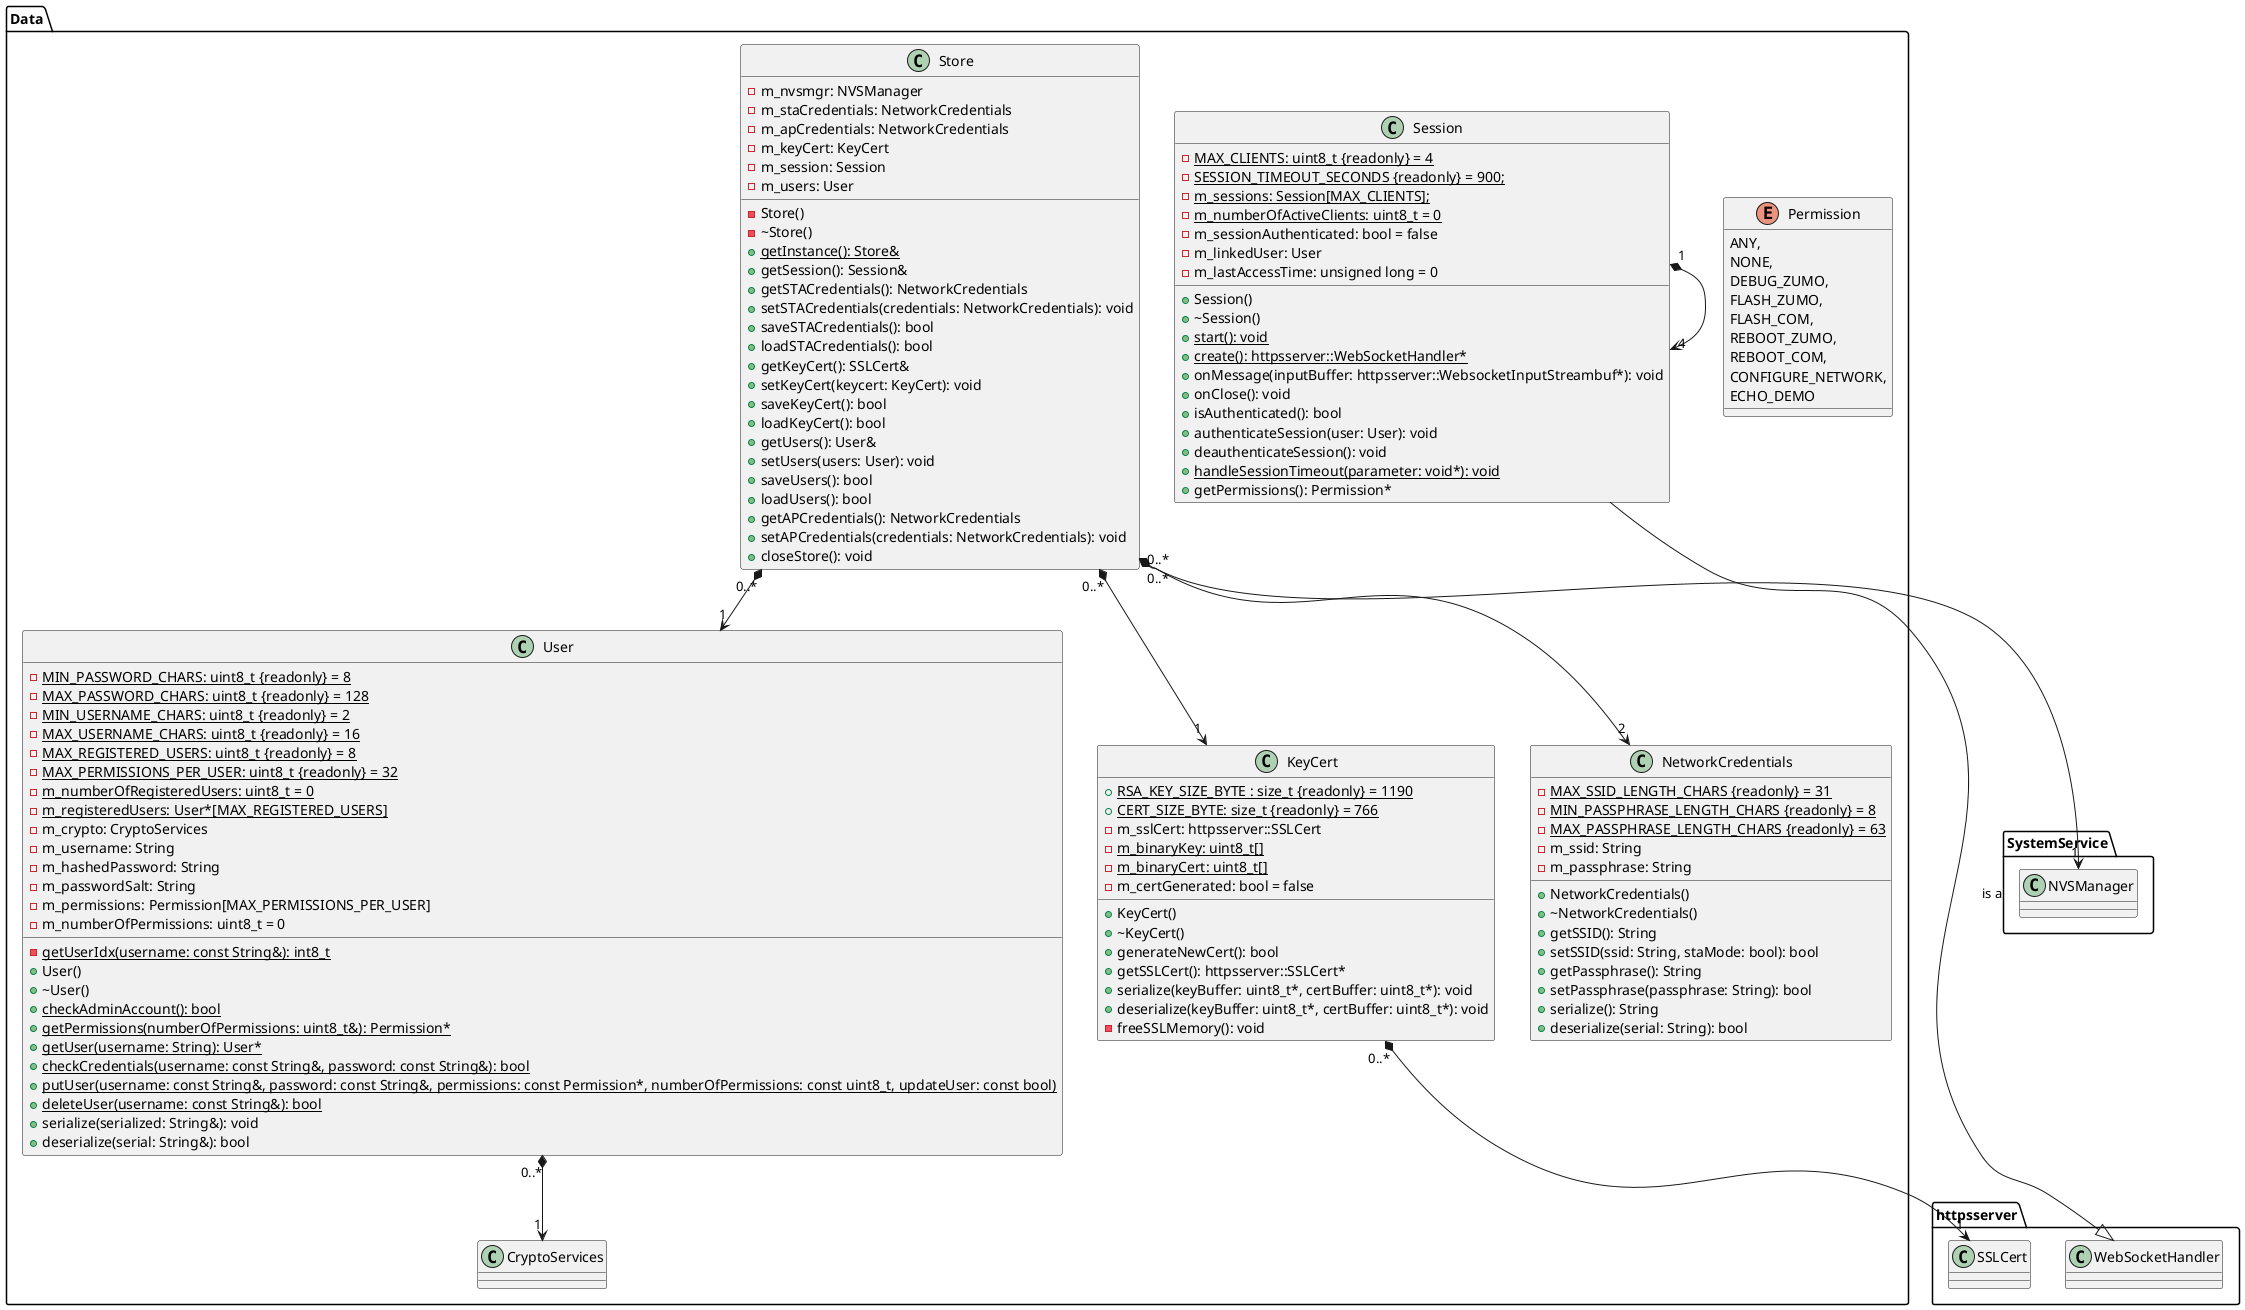 @startuml
package SystemService
{
    class NVSManager
    {
    }
}

package httpsserver
{
    class SSLCert
    class WebSocketHandler
}

package Data
{
    class NetworkCredentials
    {
        - {static} MAX_SSID_LENGTH_CHARS {readonly} = 31
        - {static} MIN_PASSPHRASE_LENGTH_CHARS {readonly} = 8
        - {static} MAX_PASSPHRASE_LENGTH_CHARS {readonly} = 63
        - m_ssid: String
        - m_passphrase: String

        + NetworkCredentials()
        + ~NetworkCredentials()
        + getSSID(): String
        + setSSID(ssid: String, staMode: bool): bool
        + getPassphrase(): String
        + setPassphrase(passphrase: String): bool
        + serialize(): String
        + deserialize(serial: String): bool
    }

    class KeyCert
    {
        + {static} RSA_KEY_SIZE_BYTE : size_t {readonly} = 1190
        + {static} CERT_SIZE_BYTE: size_t {readonly} = 766
        - m_sslCert: httpsserver::SSLCert
        - {static} m_binaryKey: uint8_t[]
        - {static} m_binaryCert: uint8_t[]
        - m_certGenerated: bool = false
        + KeyCert()
        + ~KeyCert()
        + generateNewCert(): bool
        + getSSLCert(): httpsserver::SSLCert*
        + serialize(keyBuffer: uint8_t*, certBuffer: uint8_t*): void
        + deserialize(keyBuffer: uint8_t*, certBuffer: uint8_t*): void
        - freeSSLMemory(): void
    }
    KeyCert "0..*" *--> "1" SSLCert

    enum Permission
    {
        ANY,
        NONE,
        DEBUG_ZUMO,
        FLASH_ZUMO,
        FLASH_COM,
        REBOOT_ZUMO,
        REBOOT_COM,
        CONFIGURE_NETWORK,
        ECHO_DEMO
    }

    class User
    {
        - {static} MIN_PASSWORD_CHARS: uint8_t {readonly} = 8
        - {static} MAX_PASSWORD_CHARS: uint8_t {readonly} = 128
        - {static} MIN_USERNAME_CHARS: uint8_t {readonly} = 2
        - {static} MAX_USERNAME_CHARS: uint8_t {readonly} = 16
        - {static} MAX_REGISTERED_USERS: uint8_t {readonly} = 8
        - {static} MAX_PERMISSIONS_PER_USER: uint8_t {readonly} = 32
        - {static} m_numberOfRegisteredUsers: uint8_t = 0
        - {static} m_registeredUsers: User*[MAX_REGISTERED_USERS]
        - m_crypto: CryptoServices
        - m_username: String
        - m_hashedPassword: String
        - m_passwordSalt: String
        - m_permissions: Permission[MAX_PERMISSIONS_PER_USER]
        - m_numberOfPermissions: uint8_t = 0
        - {static} getUserIdx(username: const String&): int8_t
        + User()
        + ~User()
        + {static} checkAdminAccount(): bool
        + {static} getPermissions(numberOfPermissions: uint8_t&): Permission*
        + {static} getUser(username: String): User*
        + {static} checkCredentials(username: const String&, password: const String&): bool
        + {static} putUser(username: const String&, password: const String&, permissions: const Permission*, numberOfPermissions: const uint8_t, updateUser: const bool)
        + {static} deleteUser(username: const String&): bool
        + serialize(serialized: String&): void
        + deserialize(serial: String&): bool
    }
    User "0..*" *--> "1" CryptoServices

    class Session
    {
        - {static} MAX_CLIENTS: uint8_t {readonly} = 4
        - {static} SESSION_TIMEOUT_SECONDS {readonly} = 900;
        - {static} m_sessions: Session[MAX_CLIENTS];
        - {static} m_numberOfActiveClients: uint8_t = 0
        - m_sessionAuthenticated: bool = false
        - m_linkedUser: User
        - m_lastAccessTime: unsigned long = 0
        + Session()
        + ~Session()
        + {static} start(): void
        + {static} create(): httpsserver::WebSocketHandler*
        + onMessage(inputBuffer: httpsserver::WebsocketInputStreambuf*): void
        + onClose(): void
        + isAuthenticated(): bool 
        + authenticateSession(user: User): void
        + deauthenticateSession(): void
        + {static} handleSessionTimeout(parameter: void*): void
        + getPermissions(): Permission*
    }
    Session "1" *--> "4" Session
    WebSocketHandler <|-down- Session : is a

    class Store
    {
        - m_nvsmgr: NVSManager
        - m_staCredentials: NetworkCredentials
        - m_apCredentials: NetworkCredentials
        - m_keyCert: KeyCert
        - m_session: Session
        - m_users: User

        - Store()
        - ~Store()
        {static} + getInstance(): Store&
        + getSession(): Session&
        + getSTACredentials(): NetworkCredentials
        + setSTACredentials(credentials: NetworkCredentials): void
        + saveSTACredentials(): bool
        + loadSTACredentials(): bool
        + getKeyCert(): SSLCert&
        + setKeyCert(keycert: KeyCert): void
        + saveKeyCert(): bool
        + loadKeyCert(): bool
        + getUsers(): User&
        + setUsers(users: User): void
        + saveUsers(): bool
        + loadUsers(): bool
        + getAPCredentials(): NetworkCredentials
        + setAPCredentials(credentials: NetworkCredentials): void
        + closeStore(): void
    }
    Store "0..*" *--> "1" NVSManager
    Store "0..*" *--> "2" NetworkCredentials
    Store "0..*" *--> "1" KeyCert
    Store "0..*" *--> "1" User
}
@enduml
